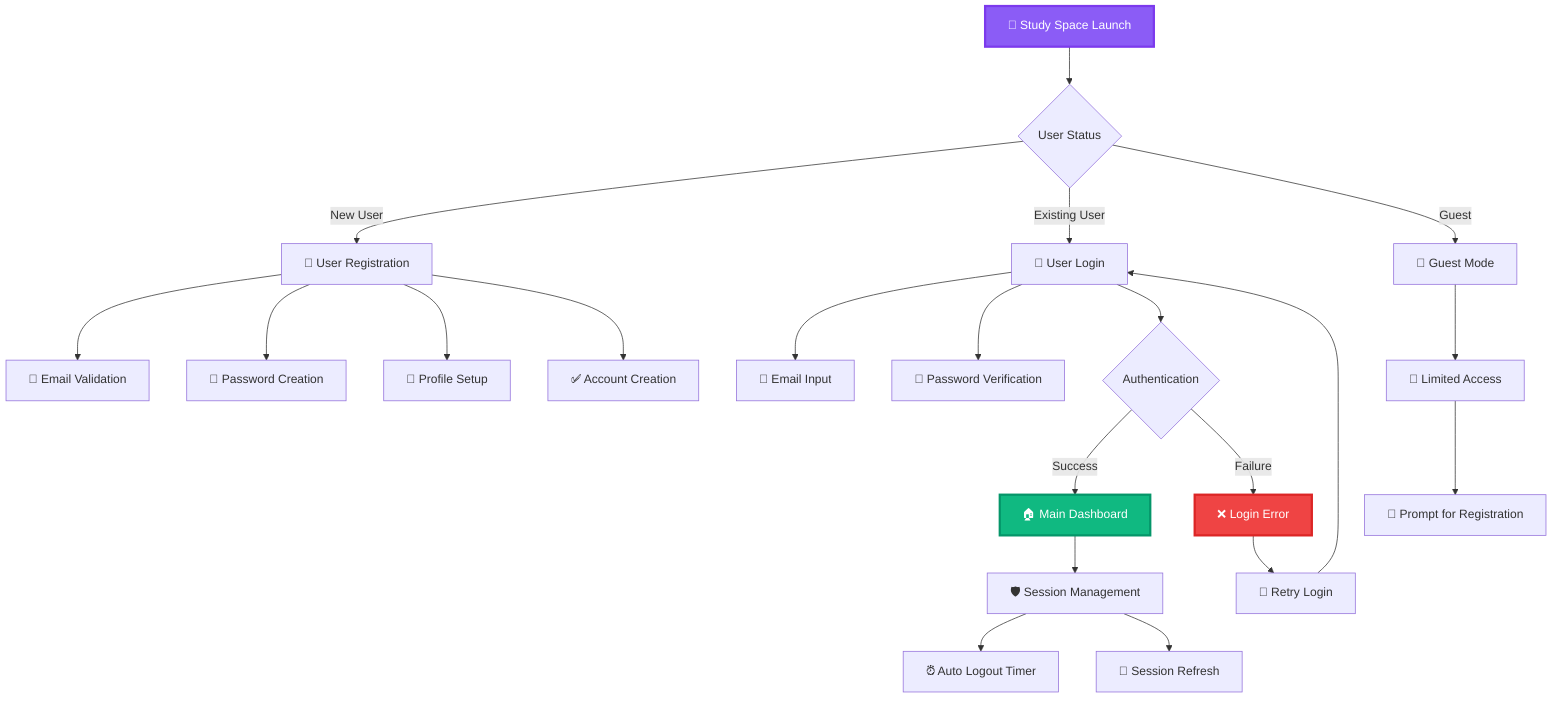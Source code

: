 graph TD
    A[🚀 Study Space Launch] --> B{User Status}
    B -->|New User| C[👤 User Registration]
    B -->|Existing User| D[🔑 User Login]
    B -->|Guest| E[📱 Guest Mode]
    
    C --> C1[📧 Email Validation]
    C --> C2[🔑 Password Creation]
    C --> C3[👤 Profile Setup]
    C --> C4[✅ Account Creation]
    
    D --> D1[📧 Email Input]
    D --> D2[🔑 Password Verification]
    D --> D3{Authentication}
    D3 -->|Success| F[🏠 Main Dashboard]
    D3 -->|Failure| G[❌ Login Error]
    
    E --> H[📱 Limited Access]
    H --> I[🔐 Prompt for Registration]
    
    F --> J[🛡️ Session Management]
    J --> K[⏰ Auto Logout Timer]
    J --> L[🔄 Session Refresh]
    
    G --> M[🔄 Retry Login]
    M --> D
    
    style A fill:#8b5cf6,stroke:#7c3aed,stroke-width:3px,color:#fff
    style F fill:#10b981,stroke:#059669,stroke-width:3px,color:#fff
    style G fill:#ef4444,stroke:#dc2626,stroke-width:3px,color:#fff